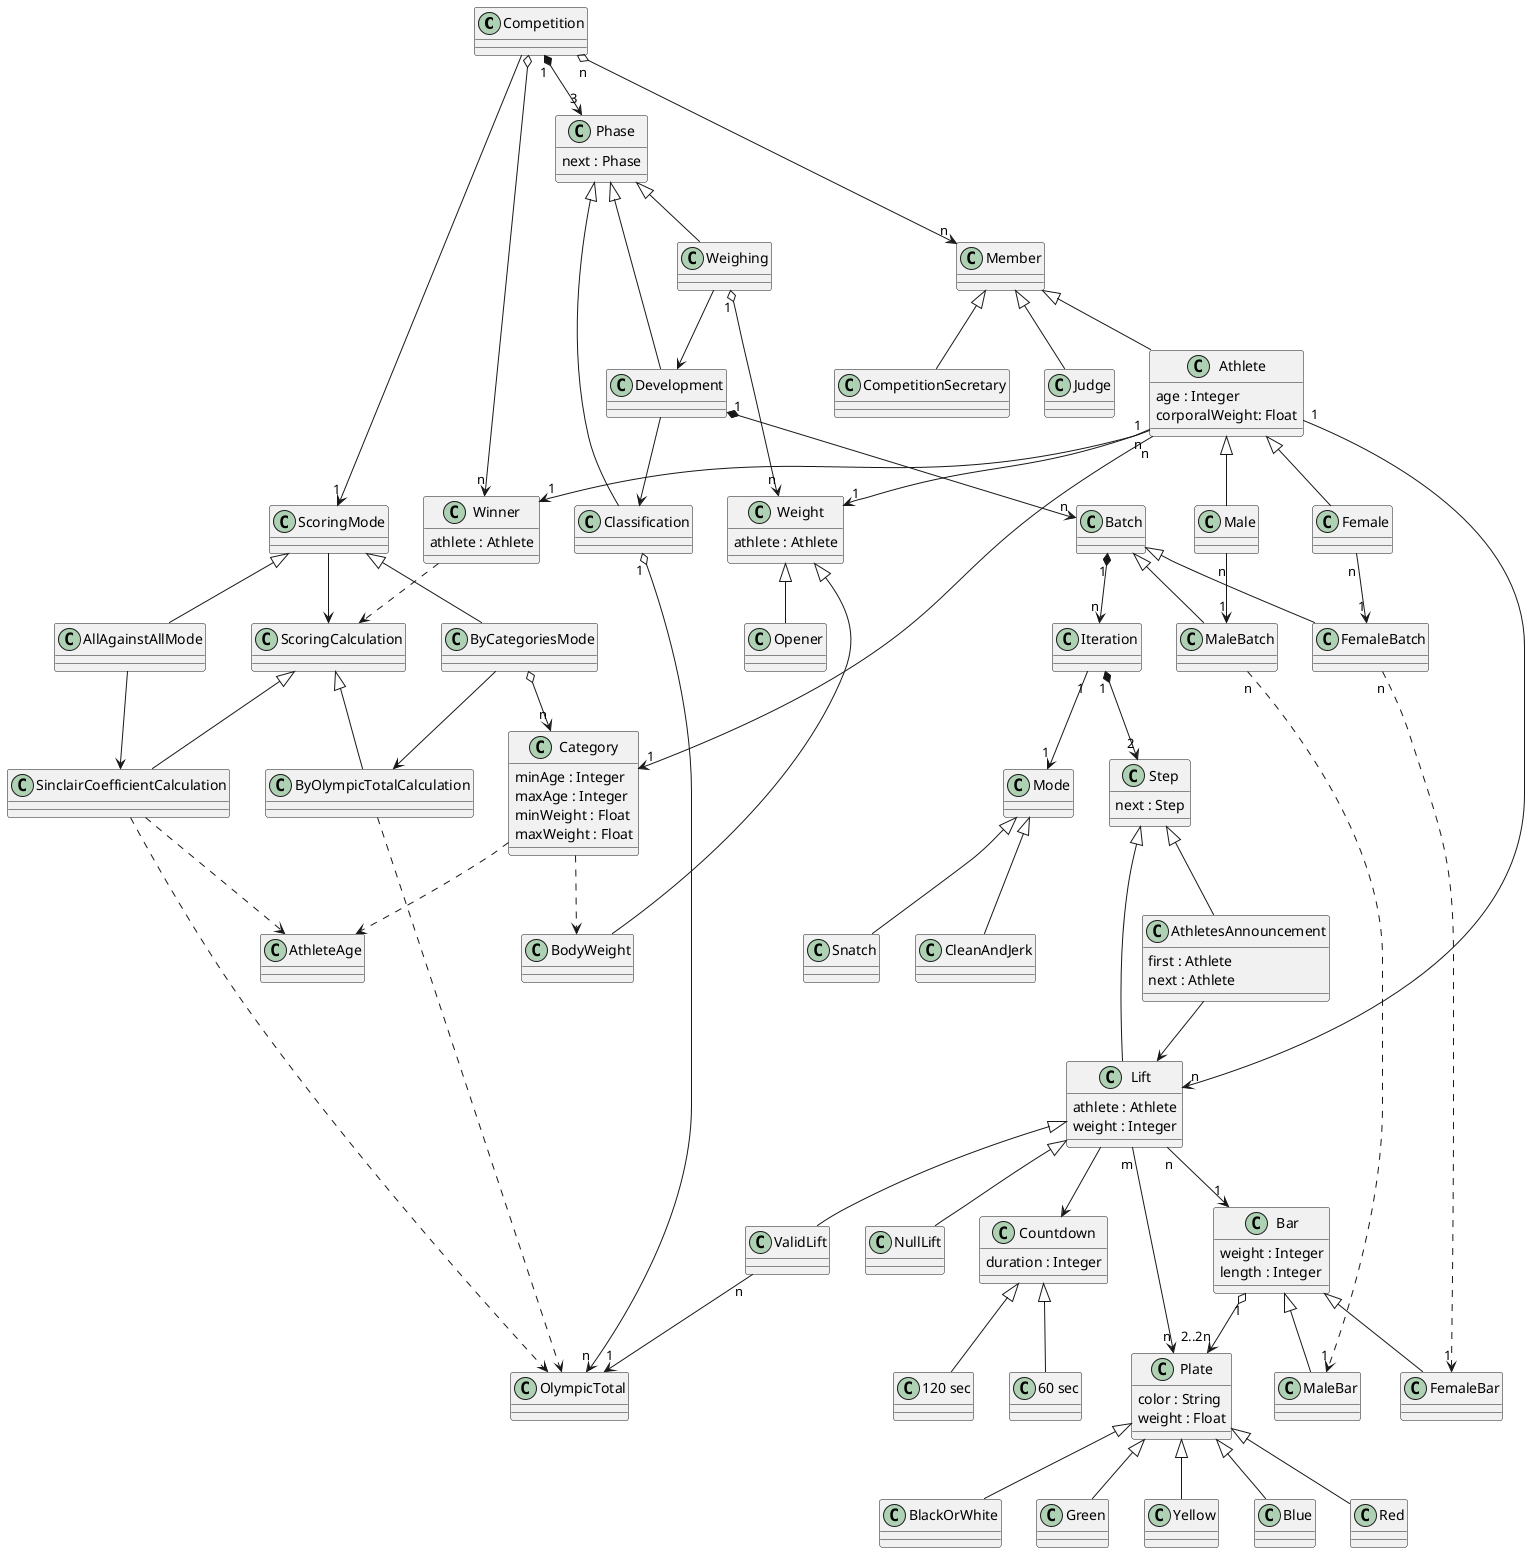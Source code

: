 @startuml
class Competition
class Winner {
  athlete : Athlete
}

' Members

class Member
class Athlete {
  age : Integer
  corporalWeight: Float
}
class Male
class Female
class Judge
class CompetitionSecretary

' Competition phases

class Phase {
  next : Phase
}
class Weighing
class Development
class Classification

class Batch
class MaleBatch
class FemaleBatch
class Iteration

class Mode
class Snatch
class CleanAndJerk

class Step {
  next : Step
}
class AthletesAnnouncement {
  first : Athlete
  next : Athlete
}
class Lift {
  athlete : Athlete
  weight : Integer
}
class ValidLift
class NullLift

class Countdown {
  duration : Integer
}
class "60 sec" as SimpleCountdown
class "120 sec" as DoubleCountdown


' Bars and plates

class Bar {
  weight : Integer
  length : Integer
}
class MaleBar
class FemaleBar

class Plate {
  color : String
  weight : Float
}

class BlackOrWhite
class Green
class Yellow
class Blue
class Red

' Categories and parameters

class Category {
  minAge : Integer
  maxAge : Integer
  minWeight : Float
  maxWeight : Float
}

class AthleteAge

class Weight {
  athlete : Athlete
}
class BodyWeight
class Opener
class OlympicTotal

' Scoring

class ScoringMode
class ByCategoriesMode
class AllAgainstAllMode

class ScoringCalculation
class ByOlympicTotalCalculation
class SinclairCoefficientCalculation

'''''

Competition "1" *--> "3" Phase
Competition "n" o--> "n" Member
Member <|-- Athlete
Athlete <|-- Male
Athlete <|-- Female
Athlete "1" --> "n" Lift
Athlete "n" --> "1" Category
Athlete "1" --> "1" Weight
Member <|-- Judge
Member <|-- CompetitionSecretary
Phase <|-- Weighing
Phase <|-- Development
Phase <|-- Classification
Weighing --> Development
Development --> Classification
Classification "1" o--> "n" OlympicTotal
Weighing "1" o--> "n" Weight
Weight <|-- BodyWeight
Weight <|-- Opener
Development "1" *--> "n" Batch
Batch <|-- MaleBatch
Batch <|-- FemaleBatch
Male "n" --> "1" MaleBatch
Female "n" --> "1" FemaleBatch
Batch "1" *--> "n" Iteration
Iteration "1" *--> "2" Step
Step <|-- AthletesAnnouncement
Step <|-- Lift
Lift <|-- NullLift
Lift <|-- ValidLift
ValidLift "n" --> "1" OlympicTotal
Lift --> Countdown
Countdown <|-- SimpleCountdown
Countdown <|-- DoubleCountdown
AthletesAnnouncement --> Lift
Mode <|-- Snatch
Mode <|-- CleanAndJerk
Iteration "1" --> "1" Mode
Category ..> BodyWeight
Category ..> AthleteAge
Bar <|-- MaleBar
Bar <|-- FemaleBar
Bar "1" o--> "2..2n" Plate
MaleBatch "n" ..> "1" MaleBar
FemaleBatch "n" ..> "1" FemaleBar
Lift "n" --> "1" Bar
Lift "m" --> "n" Plate

Plate <|-- BlackOrWhite
Plate <|-- Green
Plate <|-- Yellow
Plate <|-- Blue
Plate <|-- Red

Competition --> "1" ScoringMode
ScoringMode <|-- ByCategoriesMode
ScoringMode <|-- AllAgainstAllMode

ScoringCalculation <|-- ByOlympicTotalCalculation
ScoringCalculation <|-- SinclairCoefficientCalculation

ByOlympicTotalCalculation ..> OlympicTotal
SinclairCoefficientCalculation ..> AthleteAge
SinclairCoefficientCalculation ..> OlympicTotal

ScoringMode --> ScoringCalculation
ByCategoriesMode --> ByOlympicTotalCalculation
AllAgainstAllMode --> SinclairCoefficientCalculation

ByCategoriesMode o--> "n" Category

Athlete "n" --> "1" Winner
Competition o--> "n" Winner
Winner ..> ScoringCalculation
@enduml
